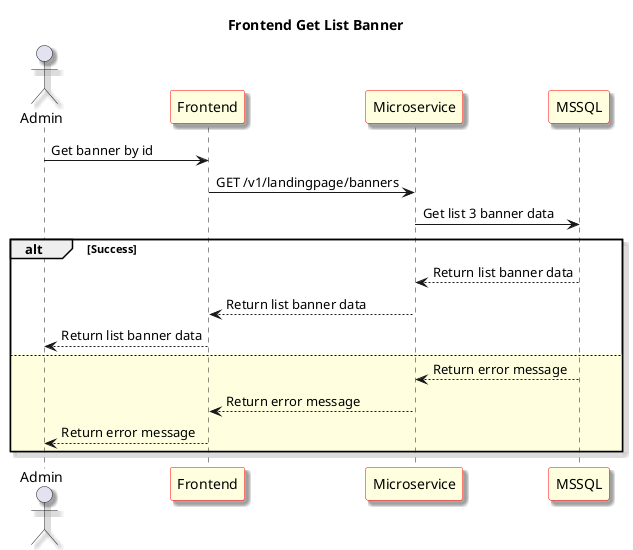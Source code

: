 @startuml Frontend Get List Banner
skinparam shadowing true
skinparam sequence {
	ParticipantBackgroundColor LightYellow
	ParticipantBorderColor red
}
Title: Frontend Get List Banner
actor "Admin" as User1
participant "Frontend" as Frontend
participant "Microservice" as Microservice
participant "MSSQL" as Database

User1 -> Frontend: Get banner by id

Frontend -> Microservice: GET /v1/landingpage/banners

Microservice -> Database: Get list 3 banner data

alt Success

Database --> Microservice: Return list banner data

Microservice --> Frontend: Return list banner data

Frontend --> User1: Return list banner data

else #LightYellow

Database --> Microservice: Return error message

Microservice --> Frontend: Return error message

Frontend --> User1: Return error message

end

@enduml